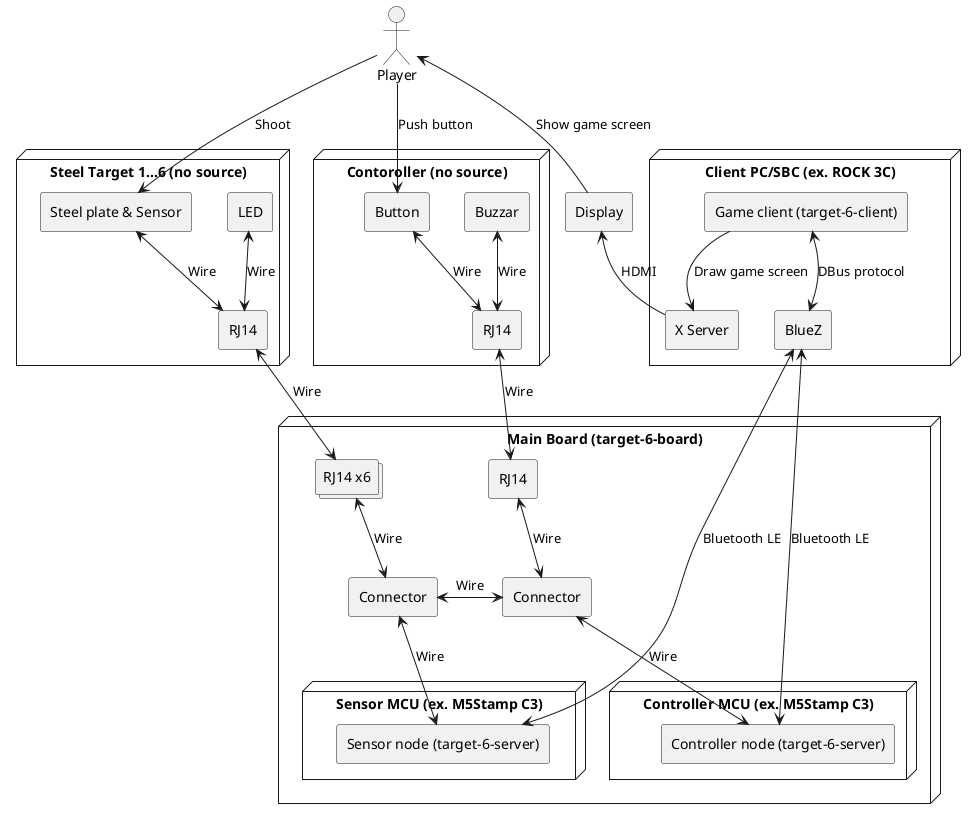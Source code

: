 [plantuml]
----
@startuml
actor player as "Player"
agent display as "Display"

node target_c as "Contoroller (no source)" {
    agent tc_button as "Button"
    agent tc_buzzar as "Buzzar"
    agent tc_rj as "RJ14"
}

node target_s as "Steel Target 1...6 (no source)" {
    agent ts_sensor as "Steel plate & Sensor"
    agent ts_led as "LED"
    agent ts_rj as "RJ14"
}

node board as "Main Board (target-6-board)" {
    node ctrl as "Controller MCU (ex. M5Stamp C3)" {
        agent t6_ctrl as "Controller node (target-6-server)"
    }

    node sensor as "Sensor MCU (ex. M5Stamp C3)" {
        agent t6_sensor as "Sensor node (target-6-server)"
    }

    agent mb_ph_ctrl as "Connector"
    agent mb_ph_sensor as "Connector"

    agent mb_rj_c as "RJ14"
    collections mb_rj_s as "RJ14 x6"
}

node client as "Client PC/SBC (ex. ROCK 3C)" {
    agent t6_client as "Game client (target-6-client)"
    agent bt_client as "BlueZ"
    agent x_client as "X Server"
}

player <- display: Show game screen
player -> ts_sensor: Shoot
player --> tc_button: Push button

tc_button <--> tc_rj: Wire
tc_buzzar <--> tc_rj: Wire
tc_rj <--> mb_rj_c: Wire

ts_sensor <--> ts_rj: Wire
ts_led <--> ts_rj: Wire
ts_rj <--> mb_rj_s: Wire

mb_rj_c <--> mb_ph_ctrl: Wire
mb_rj_s <--> mb_ph_sensor: Wire
mb_ph_ctrl <--> t6_ctrl: Wire
mb_ph_sensor <--> t6_sensor: Wire
mb_ph_ctrl <-left-> mb_ph_sensor: Wire
bt_client <----> t6_ctrl: Bluetooth LE
bt_client <----> t6_sensor: Bluetooth LE

t6_client <--> bt_client: DBus protocol
t6_client --> x_client: Draw game screen
display <-- x_client: HDMI
@enduml
----

